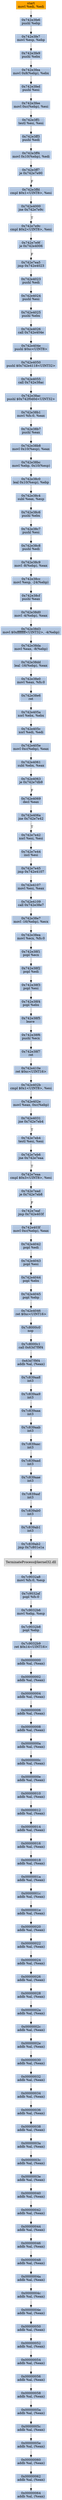 digraph G {
node[shape=rectangle,style=filled,fillcolor=lightsteelblue,color=lightsteelblue]
bgcolor="transparent"
a0x742e3fe4movl_edi_edi[label="start\nmovl %edi, %edi",color="lightgrey",fillcolor="orange"];
a0x742e3fe6pushl_ebp[label="0x742e3fe6\npushl %ebp"];
a0x742e3fe7movl_esp_ebp[label="0x742e3fe7\nmovl %esp, %ebp"];
a0x742e3fe9pushl_ebx[label="0x742e3fe9\npushl %ebx"];
a0x742e3feamovl_0x8ebp__ebx[label="0x742e3fea\nmovl 0x8(%ebp), %ebx"];
a0x742e3fedpushl_esi[label="0x742e3fed\npushl %esi"];
a0x742e3feemovl_0xcebp__esi[label="0x742e3fee\nmovl 0xc(%ebp), %esi"];
a0x742e3ff1testl_esi_esi[label="0x742e3ff1\ntestl %esi, %esi"];
a0x742e3ff3pushl_edi[label="0x742e3ff3\npushl %edi"];
a0x742e3ff4movl_0x10ebp__edi[label="0x742e3ff4\nmovl 0x10(%ebp), %edi"];
a0x742e3ff7je_0x742e7e90[label="0x742e3ff7\nje 0x742e7e90"];
a0x742e3ffdcmpl_0x1UINT8_esi[label="0x742e3ffd\ncmpl $0x1<UINT8>, %esi"];
a0x742e4000jne_0x742e7e9c[label="0x742e4000\njne 0x742e7e9c"];
a0x742e7e9ccmpl_0x2UINT8_esi[label="0x742e7e9c\ncmpl $0x2<UINT8>, %esi"];
a0x742e7e9fje_0x742e4006[label="0x742e7e9f\nje 0x742e4006"];
a0x742e7ea5jmp_0x742e4023[label="0x742e7ea5\njmp 0x742e4023"];
a0x742e4023pushl_edi[label="0x742e4023\npushl %edi"];
a0x742e4024pushl_esi[label="0x742e4024\npushl %esi"];
a0x742e4025pushl_ebx[label="0x742e4025\npushl %ebx"];
a0x742e4026call_0x742e404e[label="0x742e4026\ncall 0x742e404e"];
a0x742e404epushl_0xcUINT8[label="0x742e404e\npushl $0xc<UINT8>"];
a0x742e4050pushl_0x742e4118UINT32[label="0x742e4050\npushl $0x742e4118<UINT32>"];
a0x742e4055call_0x742e38ac[label="0x742e4055\ncall 0x742e38ac"];
a0x742e38acpushl_0x742f0d0dUINT32[label="0x742e38ac\npushl $0x742f0d0d<UINT32>"];
a0x742e38b1movl_fs_0_eax[label="0x742e38b1\nmovl %fs:0, %eax"];
a0x742e38b7pushl_eax[label="0x742e38b7\npushl %eax"];
a0x742e38b8movl_0x10esp__eax[label="0x742e38b8\nmovl 0x10(%esp), %eax"];
a0x742e38bcmovl_ebp_0x10esp_[label="0x742e38bc\nmovl %ebp, 0x10(%esp)"];
a0x742e38c0leal_0x10esp__ebp[label="0x742e38c0\nleal 0x10(%esp), %ebp"];
a0x742e38c4subl_eax_esp[label="0x742e38c4\nsubl %eax, %esp"];
a0x742e38c6pushl_ebx[label="0x742e38c6\npushl %ebx"];
a0x742e38c7pushl_esi[label="0x742e38c7\npushl %esi"];
a0x742e38c8pushl_edi[label="0x742e38c8\npushl %edi"];
a0x742e38c9movl__8ebp__eax[label="0x742e38c9\nmovl -8(%ebp), %eax"];
a0x742e38ccmovl_esp__24ebp_[label="0x742e38cc\nmovl %esp, -24(%ebp)"];
a0x742e38cfpushl_eax[label="0x742e38cf\npushl %eax"];
a0x742e38d0movl__4ebp__eax[label="0x742e38d0\nmovl -4(%ebp), %eax"];
a0x742e38d3movl_0xffffffffUINT32__4ebp_[label="0x742e38d3\nmovl $0xffffffff<UINT32>, -4(%ebp)"];
a0x742e38damovl_eax__8ebp_[label="0x742e38da\nmovl %eax, -8(%ebp)"];
a0x742e38ddleal__16ebp__eax[label="0x742e38dd\nleal -16(%ebp), %eax"];
a0x742e38e0movl_eax_fs_0[label="0x742e38e0\nmovl %eax, %fs:0"];
a0x742e38e6ret[label="0x742e38e6\nret"];
a0x742e405axorl_ebx_ebx[label="0x742e405a\nxorl %ebx, %ebx"];
a0x742e405cxorl_edi_edi[label="0x742e405c\nxorl %edi, %edi"];
a0x742e405emovl_0xcebp__eax[label="0x742e405e\nmovl 0xc(%ebp), %eax"];
a0x742e4061subl_ebx_eax[label="0x742e4061\nsubl %ebx, %eax"];
a0x742e4063je_0x742e7db9[label="0x742e4063\nje 0x742e7db9"];
a0x742e4069decl_eax[label="0x742e4069\ndecl %eax"];
a0x742e406ajne_0x742e7e42[label="0x742e406a\njne 0x742e7e42"];
a0x742e7e42xorl_esi_esi[label="0x742e7e42\nxorl %esi, %esi"];
a0x742e7e44incl_esi[label="0x742e7e44\nincl %esi"];
a0x742e7e45jmp_0x742e4107[label="0x742e7e45\njmp 0x742e4107"];
a0x742e4107movl_esi_eax[label="0x742e4107\nmovl %esi, %eax"];
a0x742e4109call_0x742e38e7[label="0x742e4109\ncall 0x742e38e7"];
a0x742e38e7movl__16ebp__ecx[label="0x742e38e7\nmovl -16(%ebp), %ecx"];
a0x742e38eamovl_ecx_fs_0[label="0x742e38ea\nmovl %ecx, %fs:0"];
a0x742e38f1popl_ecx[label="0x742e38f1\npopl %ecx"];
a0x742e38f2popl_edi[label="0x742e38f2\npopl %edi"];
a0x742e38f3popl_esi[label="0x742e38f3\npopl %esi"];
a0x742e38f4popl_ebx[label="0x742e38f4\npopl %ebx"];
a0x742e38f5leave_[label="0x742e38f5\nleave "];
a0x742e38f6pushl_ecx[label="0x742e38f6\npushl %ecx"];
a0x742e38f7ret[label="0x742e38f7\nret"];
a0x742e410eret_0xcUINT16[label="0x742e410e\nret $0xc<UINT16>"];
a0x742e402bcmpl_0x1UINT8_esi[label="0x742e402b\ncmpl $0x1<UINT8>, %esi"];
a0x742e402emovl_eax_0xcebp_[label="0x742e402e\nmovl %eax, 0xc(%ebp)"];
a0x742e4031jne_0x742e7eb4[label="0x742e4031\njne 0x742e7eb4"];
a0x742e7eb4testl_esi_esi[label="0x742e7eb4\ntestl %esi, %esi"];
a0x742e7eb6jne_0x742e7eaa[label="0x742e7eb6\njne 0x742e7eaa"];
a0x742e7eaacmpl_0x3UINT8_esi[label="0x742e7eaa\ncmpl $0x3<UINT8>, %esi"];
a0x742e7eadje_0x742e7eb8[label="0x742e7ead\nje 0x742e7eb8"];
a0x742e7eafjmp_0x742e403f[label="0x742e7eaf\njmp 0x742e403f"];
a0x742e403fmovl_0xcebp__eax[label="0x742e403f\nmovl 0xc(%ebp), %eax"];
a0x742e4042popl_edi[label="0x742e4042\npopl %edi"];
a0x742e4043popl_esi[label="0x742e4043\npopl %esi"];
a0x742e4044popl_ebx[label="0x742e4044\npopl %ebx"];
a0x742e4045popl_ebp[label="0x742e4045\npopl %ebp"];
a0x742e4046ret_0xcUINT16[label="0x742e4046\nret $0xc<UINT16>"];
a0x7c8000c0nop_[label="0x7c8000c0\nnop "];
a0x7c8000c1call_0x63d7f9f4[label="0x7c8000c1\ncall 0x63d7f9f4"];
a0x63d7f9f4addb_al_eax_[label="0x63d7f9f4\naddb %al, (%eax)"];
a0x7c839aa8int3_[label="0x7c839aa8\nint3 "];
a0x7c839aa9int3_[label="0x7c839aa9\nint3 "];
a0x7c839aaaint3_[label="0x7c839aaa\nint3 "];
a0x7c839aabint3_[label="0x7c839aab\nint3 "];
a0x7c839aacint3_[label="0x7c839aac\nint3 "];
a0x7c839aadint3_[label="0x7c839aad\nint3 "];
a0x7c839aaeint3_[label="0x7c839aae\nint3 "];
a0x7c839aafint3_[label="0x7c839aaf\nint3 "];
a0x7c839ab0int3_[label="0x7c839ab0\nint3 "];
a0x7c839ab1int3_[label="0x7c839ab1\nint3 "];
a0x7c839ab2jmp_0x7c801e1a[label="0x7c839ab2\njmp 0x7c801e1a"];
TerminateProcess_kernel32_dll[label="TerminateProcess@kernel32.dll",color="lightgrey",fillcolor="lightgrey"];
a0x7c9032a8movl_fs_0_esp[label="0x7c9032a8\nmovl %fs:0, %esp"];
a0x7c9032afpopl_fs_0[label="0x7c9032af\npopl %fs:0"];
a0x7c9032b6movl_ebp_esp[label="0x7c9032b6\nmovl %ebp, %esp"];
a0x7c9032b8popl_ebp[label="0x7c9032b8\npopl %ebp"];
a0x7c9032b9ret_0x14UINT16[label="0x7c9032b9\nret $0x14<UINT16>"];
a0x00000000addb_al_eax_[label="0x00000000\naddb %al, (%eax)"];
a0x00000002addb_al_eax_[label="0x00000002\naddb %al, (%eax)"];
a0x00000004addb_al_eax_[label="0x00000004\naddb %al, (%eax)"];
a0x00000006addb_al_eax_[label="0x00000006\naddb %al, (%eax)"];
a0x00000008addb_al_eax_[label="0x00000008\naddb %al, (%eax)"];
a0x0000000aaddb_al_eax_[label="0x0000000a\naddb %al, (%eax)"];
a0x0000000caddb_al_eax_[label="0x0000000c\naddb %al, (%eax)"];
a0x0000000eaddb_al_eax_[label="0x0000000e\naddb %al, (%eax)"];
a0x00000010addb_al_eax_[label="0x00000010\naddb %al, (%eax)"];
a0x00000012addb_al_eax_[label="0x00000012\naddb %al, (%eax)"];
a0x00000014addb_al_eax_[label="0x00000014\naddb %al, (%eax)"];
a0x00000016addb_al_eax_[label="0x00000016\naddb %al, (%eax)"];
a0x00000018addb_al_eax_[label="0x00000018\naddb %al, (%eax)"];
a0x0000001aaddb_al_eax_[label="0x0000001a\naddb %al, (%eax)"];
a0x0000001caddb_al_eax_[label="0x0000001c\naddb %al, (%eax)"];
a0x0000001eaddb_al_eax_[label="0x0000001e\naddb %al, (%eax)"];
a0x00000020addb_al_eax_[label="0x00000020\naddb %al, (%eax)"];
a0x00000022addb_al_eax_[label="0x00000022\naddb %al, (%eax)"];
a0x00000024addb_al_eax_[label="0x00000024\naddb %al, (%eax)"];
a0x00000026addb_al_eax_[label="0x00000026\naddb %al, (%eax)"];
a0x00000028addb_al_eax_[label="0x00000028\naddb %al, (%eax)"];
a0x0000002aaddb_al_eax_[label="0x0000002a\naddb %al, (%eax)"];
a0x0000002caddb_al_eax_[label="0x0000002c\naddb %al, (%eax)"];
a0x0000002eaddb_al_eax_[label="0x0000002e\naddb %al, (%eax)"];
a0x00000030addb_al_eax_[label="0x00000030\naddb %al, (%eax)"];
a0x00000032addb_al_eax_[label="0x00000032\naddb %al, (%eax)"];
a0x00000034addb_al_eax_[label="0x00000034\naddb %al, (%eax)"];
a0x00000036addb_al_eax_[label="0x00000036\naddb %al, (%eax)"];
a0x00000038addb_al_eax_[label="0x00000038\naddb %al, (%eax)"];
a0x0000003aaddb_al_eax_[label="0x0000003a\naddb %al, (%eax)"];
a0x0000003caddb_al_eax_[label="0x0000003c\naddb %al, (%eax)"];
a0x0000003eaddb_al_eax_[label="0x0000003e\naddb %al, (%eax)"];
a0x00000040addb_al_eax_[label="0x00000040\naddb %al, (%eax)"];
a0x00000042addb_al_eax_[label="0x00000042\naddb %al, (%eax)"];
a0x00000044addb_al_eax_[label="0x00000044\naddb %al, (%eax)"];
a0x00000046addb_al_eax_[label="0x00000046\naddb %al, (%eax)"];
a0x00000048addb_al_eax_[label="0x00000048\naddb %al, (%eax)"];
a0x0000004aaddb_al_eax_[label="0x0000004a\naddb %al, (%eax)"];
a0x0000004caddb_al_eax_[label="0x0000004c\naddb %al, (%eax)"];
a0x0000004eaddb_al_eax_[label="0x0000004e\naddb %al, (%eax)"];
a0x00000050addb_al_eax_[label="0x00000050\naddb %al, (%eax)"];
a0x00000052addb_al_eax_[label="0x00000052\naddb %al, (%eax)"];
a0x00000054addb_al_eax_[label="0x00000054\naddb %al, (%eax)"];
a0x00000056addb_al_eax_[label="0x00000056\naddb %al, (%eax)"];
a0x00000058addb_al_eax_[label="0x00000058\naddb %al, (%eax)"];
a0x0000005aaddb_al_eax_[label="0x0000005a\naddb %al, (%eax)"];
a0x0000005caddb_al_eax_[label="0x0000005c\naddb %al, (%eax)"];
a0x0000005eaddb_al_eax_[label="0x0000005e\naddb %al, (%eax)"];
a0x00000060addb_al_eax_[label="0x00000060\naddb %al, (%eax)"];
a0x00000062addb_al_eax_[label="0x00000062\naddb %al, (%eax)"];
a0x00000064addb_al_eax_[label="0x00000064\naddb %al, (%eax)"];
a0x742e3fe4movl_edi_edi -> a0x742e3fe6pushl_ebp [color="#000000"];
a0x742e3fe6pushl_ebp -> a0x742e3fe7movl_esp_ebp [color="#000000"];
a0x742e3fe7movl_esp_ebp -> a0x742e3fe9pushl_ebx [color="#000000"];
a0x742e3fe9pushl_ebx -> a0x742e3feamovl_0x8ebp__ebx [color="#000000"];
a0x742e3feamovl_0x8ebp__ebx -> a0x742e3fedpushl_esi [color="#000000"];
a0x742e3fedpushl_esi -> a0x742e3feemovl_0xcebp__esi [color="#000000"];
a0x742e3feemovl_0xcebp__esi -> a0x742e3ff1testl_esi_esi [color="#000000"];
a0x742e3ff1testl_esi_esi -> a0x742e3ff3pushl_edi [color="#000000"];
a0x742e3ff3pushl_edi -> a0x742e3ff4movl_0x10ebp__edi [color="#000000"];
a0x742e3ff4movl_0x10ebp__edi -> a0x742e3ff7je_0x742e7e90 [color="#000000"];
a0x742e3ff7je_0x742e7e90 -> a0x742e3ffdcmpl_0x1UINT8_esi [color="#000000",label="F"];
a0x742e3ffdcmpl_0x1UINT8_esi -> a0x742e4000jne_0x742e7e9c [color="#000000"];
a0x742e4000jne_0x742e7e9c -> a0x742e7e9ccmpl_0x2UINT8_esi [color="#000000",label="T"];
a0x742e7e9ccmpl_0x2UINT8_esi -> a0x742e7e9fje_0x742e4006 [color="#000000"];
a0x742e7e9fje_0x742e4006 -> a0x742e7ea5jmp_0x742e4023 [color="#000000",label="F"];
a0x742e7ea5jmp_0x742e4023 -> a0x742e4023pushl_edi [color="#000000"];
a0x742e4023pushl_edi -> a0x742e4024pushl_esi [color="#000000"];
a0x742e4024pushl_esi -> a0x742e4025pushl_ebx [color="#000000"];
a0x742e4025pushl_ebx -> a0x742e4026call_0x742e404e [color="#000000"];
a0x742e4026call_0x742e404e -> a0x742e404epushl_0xcUINT8 [color="#000000"];
a0x742e404epushl_0xcUINT8 -> a0x742e4050pushl_0x742e4118UINT32 [color="#000000"];
a0x742e4050pushl_0x742e4118UINT32 -> a0x742e4055call_0x742e38ac [color="#000000"];
a0x742e4055call_0x742e38ac -> a0x742e38acpushl_0x742f0d0dUINT32 [color="#000000"];
a0x742e38acpushl_0x742f0d0dUINT32 -> a0x742e38b1movl_fs_0_eax [color="#000000"];
a0x742e38b1movl_fs_0_eax -> a0x742e38b7pushl_eax [color="#000000"];
a0x742e38b7pushl_eax -> a0x742e38b8movl_0x10esp__eax [color="#000000"];
a0x742e38b8movl_0x10esp__eax -> a0x742e38bcmovl_ebp_0x10esp_ [color="#000000"];
a0x742e38bcmovl_ebp_0x10esp_ -> a0x742e38c0leal_0x10esp__ebp [color="#000000"];
a0x742e38c0leal_0x10esp__ebp -> a0x742e38c4subl_eax_esp [color="#000000"];
a0x742e38c4subl_eax_esp -> a0x742e38c6pushl_ebx [color="#000000"];
a0x742e38c6pushl_ebx -> a0x742e38c7pushl_esi [color="#000000"];
a0x742e38c7pushl_esi -> a0x742e38c8pushl_edi [color="#000000"];
a0x742e38c8pushl_edi -> a0x742e38c9movl__8ebp__eax [color="#000000"];
a0x742e38c9movl__8ebp__eax -> a0x742e38ccmovl_esp__24ebp_ [color="#000000"];
a0x742e38ccmovl_esp__24ebp_ -> a0x742e38cfpushl_eax [color="#000000"];
a0x742e38cfpushl_eax -> a0x742e38d0movl__4ebp__eax [color="#000000"];
a0x742e38d0movl__4ebp__eax -> a0x742e38d3movl_0xffffffffUINT32__4ebp_ [color="#000000"];
a0x742e38d3movl_0xffffffffUINT32__4ebp_ -> a0x742e38damovl_eax__8ebp_ [color="#000000"];
a0x742e38damovl_eax__8ebp_ -> a0x742e38ddleal__16ebp__eax [color="#000000"];
a0x742e38ddleal__16ebp__eax -> a0x742e38e0movl_eax_fs_0 [color="#000000"];
a0x742e38e0movl_eax_fs_0 -> a0x742e38e6ret [color="#000000"];
a0x742e38e6ret -> a0x742e405axorl_ebx_ebx [color="#000000"];
a0x742e405axorl_ebx_ebx -> a0x742e405cxorl_edi_edi [color="#000000"];
a0x742e405cxorl_edi_edi -> a0x742e405emovl_0xcebp__eax [color="#000000"];
a0x742e405emovl_0xcebp__eax -> a0x742e4061subl_ebx_eax [color="#000000"];
a0x742e4061subl_ebx_eax -> a0x742e4063je_0x742e7db9 [color="#000000"];
a0x742e4063je_0x742e7db9 -> a0x742e4069decl_eax [color="#000000",label="F"];
a0x742e4069decl_eax -> a0x742e406ajne_0x742e7e42 [color="#000000"];
a0x742e406ajne_0x742e7e42 -> a0x742e7e42xorl_esi_esi [color="#000000",label="T"];
a0x742e7e42xorl_esi_esi -> a0x742e7e44incl_esi [color="#000000"];
a0x742e7e44incl_esi -> a0x742e7e45jmp_0x742e4107 [color="#000000"];
a0x742e7e45jmp_0x742e4107 -> a0x742e4107movl_esi_eax [color="#000000"];
a0x742e4107movl_esi_eax -> a0x742e4109call_0x742e38e7 [color="#000000"];
a0x742e4109call_0x742e38e7 -> a0x742e38e7movl__16ebp__ecx [color="#000000"];
a0x742e38e7movl__16ebp__ecx -> a0x742e38eamovl_ecx_fs_0 [color="#000000"];
a0x742e38eamovl_ecx_fs_0 -> a0x742e38f1popl_ecx [color="#000000"];
a0x742e38f1popl_ecx -> a0x742e38f2popl_edi [color="#000000"];
a0x742e38f2popl_edi -> a0x742e38f3popl_esi [color="#000000"];
a0x742e38f3popl_esi -> a0x742e38f4popl_ebx [color="#000000"];
a0x742e38f4popl_ebx -> a0x742e38f5leave_ [color="#000000"];
a0x742e38f5leave_ -> a0x742e38f6pushl_ecx [color="#000000"];
a0x742e38f6pushl_ecx -> a0x742e38f7ret [color="#000000"];
a0x742e38f7ret -> a0x742e410eret_0xcUINT16 [color="#000000"];
a0x742e410eret_0xcUINT16 -> a0x742e402bcmpl_0x1UINT8_esi [color="#000000"];
a0x742e402bcmpl_0x1UINT8_esi -> a0x742e402emovl_eax_0xcebp_ [color="#000000"];
a0x742e402emovl_eax_0xcebp_ -> a0x742e4031jne_0x742e7eb4 [color="#000000"];
a0x742e4031jne_0x742e7eb4 -> a0x742e7eb4testl_esi_esi [color="#000000",label="T"];
a0x742e7eb4testl_esi_esi -> a0x742e7eb6jne_0x742e7eaa [color="#000000"];
a0x742e7eb6jne_0x742e7eaa -> a0x742e7eaacmpl_0x3UINT8_esi [color="#000000",label="T"];
a0x742e7eaacmpl_0x3UINT8_esi -> a0x742e7eadje_0x742e7eb8 [color="#000000"];
a0x742e7eadje_0x742e7eb8 -> a0x742e7eafjmp_0x742e403f [color="#000000",label="F"];
a0x742e7eafjmp_0x742e403f -> a0x742e403fmovl_0xcebp__eax [color="#000000"];
a0x742e403fmovl_0xcebp__eax -> a0x742e4042popl_edi [color="#000000"];
a0x742e4042popl_edi -> a0x742e4043popl_esi [color="#000000"];
a0x742e4043popl_esi -> a0x742e4044popl_ebx [color="#000000"];
a0x742e4044popl_ebx -> a0x742e4045popl_ebp [color="#000000"];
a0x742e4045popl_ebp -> a0x742e4046ret_0xcUINT16 [color="#000000"];
a0x742e4046ret_0xcUINT16 -> a0x7c8000c0nop_ [color="#000000"];
a0x7c8000c0nop_ -> a0x7c8000c1call_0x63d7f9f4 [color="#000000"];
a0x7c8000c1call_0x63d7f9f4 -> a0x63d7f9f4addb_al_eax_ [color="#000000"];
a0x63d7f9f4addb_al_eax_ -> a0x7c839aa8int3_ [color="#000000"];
a0x7c839aa8int3_ -> a0x7c839aa9int3_ [color="#000000"];
a0x7c839aa9int3_ -> a0x7c839aaaint3_ [color="#000000"];
a0x7c839aaaint3_ -> a0x7c839aabint3_ [color="#000000"];
a0x7c839aabint3_ -> a0x7c839aacint3_ [color="#000000"];
a0x7c839aacint3_ -> a0x7c839aadint3_ [color="#000000"];
a0x7c839aadint3_ -> a0x7c839aaeint3_ [color="#000000"];
a0x7c839aaeint3_ -> a0x7c839aafint3_ [color="#000000"];
a0x7c839aafint3_ -> a0x7c839ab0int3_ [color="#000000"];
a0x7c839ab0int3_ -> a0x7c839ab1int3_ [color="#000000"];
a0x7c839ab1int3_ -> a0x7c839ab2jmp_0x7c801e1a [color="#000000"];
a0x7c839ab2jmp_0x7c801e1a -> TerminateProcess_kernel32_dll [color="#000000"];
TerminateProcess_kernel32_dll -> a0x7c9032a8movl_fs_0_esp [color="#000000"];
a0x7c9032a8movl_fs_0_esp -> a0x7c9032afpopl_fs_0 [color="#000000"];
a0x7c9032afpopl_fs_0 -> a0x7c9032b6movl_ebp_esp [color="#000000"];
a0x7c9032b6movl_ebp_esp -> a0x7c9032b8popl_ebp [color="#000000"];
a0x7c9032b8popl_ebp -> a0x7c9032b9ret_0x14UINT16 [color="#000000"];
a0x7c9032b9ret_0x14UINT16 -> a0x00000000addb_al_eax_ [color="#000000"];
a0x00000000addb_al_eax_ -> a0x00000002addb_al_eax_ [color="#000000"];
a0x00000002addb_al_eax_ -> a0x00000004addb_al_eax_ [color="#000000"];
a0x00000004addb_al_eax_ -> a0x00000006addb_al_eax_ [color="#000000"];
a0x00000006addb_al_eax_ -> a0x00000008addb_al_eax_ [color="#000000"];
a0x00000008addb_al_eax_ -> a0x0000000aaddb_al_eax_ [color="#000000"];
a0x0000000aaddb_al_eax_ -> a0x0000000caddb_al_eax_ [color="#000000"];
a0x0000000caddb_al_eax_ -> a0x0000000eaddb_al_eax_ [color="#000000"];
a0x0000000eaddb_al_eax_ -> a0x00000010addb_al_eax_ [color="#000000"];
a0x00000010addb_al_eax_ -> a0x00000012addb_al_eax_ [color="#000000"];
a0x00000012addb_al_eax_ -> a0x00000014addb_al_eax_ [color="#000000"];
a0x00000014addb_al_eax_ -> a0x00000016addb_al_eax_ [color="#000000"];
a0x00000016addb_al_eax_ -> a0x00000018addb_al_eax_ [color="#000000"];
a0x00000018addb_al_eax_ -> a0x0000001aaddb_al_eax_ [color="#000000"];
a0x0000001aaddb_al_eax_ -> a0x0000001caddb_al_eax_ [color="#000000"];
a0x0000001caddb_al_eax_ -> a0x0000001eaddb_al_eax_ [color="#000000"];
a0x0000001eaddb_al_eax_ -> a0x00000020addb_al_eax_ [color="#000000"];
a0x00000020addb_al_eax_ -> a0x00000022addb_al_eax_ [color="#000000"];
a0x00000022addb_al_eax_ -> a0x00000024addb_al_eax_ [color="#000000"];
a0x00000024addb_al_eax_ -> a0x00000026addb_al_eax_ [color="#000000"];
a0x00000026addb_al_eax_ -> a0x00000028addb_al_eax_ [color="#000000"];
a0x00000028addb_al_eax_ -> a0x0000002aaddb_al_eax_ [color="#000000"];
a0x0000002aaddb_al_eax_ -> a0x0000002caddb_al_eax_ [color="#000000"];
a0x0000002caddb_al_eax_ -> a0x0000002eaddb_al_eax_ [color="#000000"];
a0x0000002eaddb_al_eax_ -> a0x00000030addb_al_eax_ [color="#000000"];
a0x00000030addb_al_eax_ -> a0x00000032addb_al_eax_ [color="#000000"];
a0x00000032addb_al_eax_ -> a0x00000034addb_al_eax_ [color="#000000"];
a0x00000034addb_al_eax_ -> a0x00000036addb_al_eax_ [color="#000000"];
a0x00000036addb_al_eax_ -> a0x00000038addb_al_eax_ [color="#000000"];
a0x00000038addb_al_eax_ -> a0x0000003aaddb_al_eax_ [color="#000000"];
a0x0000003aaddb_al_eax_ -> a0x0000003caddb_al_eax_ [color="#000000"];
a0x0000003caddb_al_eax_ -> a0x0000003eaddb_al_eax_ [color="#000000"];
a0x0000003eaddb_al_eax_ -> a0x00000040addb_al_eax_ [color="#000000"];
a0x00000040addb_al_eax_ -> a0x00000042addb_al_eax_ [color="#000000"];
a0x00000042addb_al_eax_ -> a0x00000044addb_al_eax_ [color="#000000"];
a0x00000044addb_al_eax_ -> a0x00000046addb_al_eax_ [color="#000000"];
a0x00000046addb_al_eax_ -> a0x00000048addb_al_eax_ [color="#000000"];
a0x00000048addb_al_eax_ -> a0x0000004aaddb_al_eax_ [color="#000000"];
a0x0000004aaddb_al_eax_ -> a0x0000004caddb_al_eax_ [color="#000000"];
a0x0000004caddb_al_eax_ -> a0x0000004eaddb_al_eax_ [color="#000000"];
a0x0000004eaddb_al_eax_ -> a0x00000050addb_al_eax_ [color="#000000"];
a0x00000050addb_al_eax_ -> a0x00000052addb_al_eax_ [color="#000000"];
a0x00000052addb_al_eax_ -> a0x00000054addb_al_eax_ [color="#000000"];
a0x00000054addb_al_eax_ -> a0x00000056addb_al_eax_ [color="#000000"];
a0x00000056addb_al_eax_ -> a0x00000058addb_al_eax_ [color="#000000"];
a0x00000058addb_al_eax_ -> a0x0000005aaddb_al_eax_ [color="#000000"];
a0x0000005aaddb_al_eax_ -> a0x0000005caddb_al_eax_ [color="#000000"];
a0x0000005caddb_al_eax_ -> a0x0000005eaddb_al_eax_ [color="#000000"];
a0x0000005eaddb_al_eax_ -> a0x00000060addb_al_eax_ [color="#000000"];
a0x00000060addb_al_eax_ -> a0x00000062addb_al_eax_ [color="#000000"];
a0x00000062addb_al_eax_ -> a0x00000064addb_al_eax_ [color="#000000"];
}
